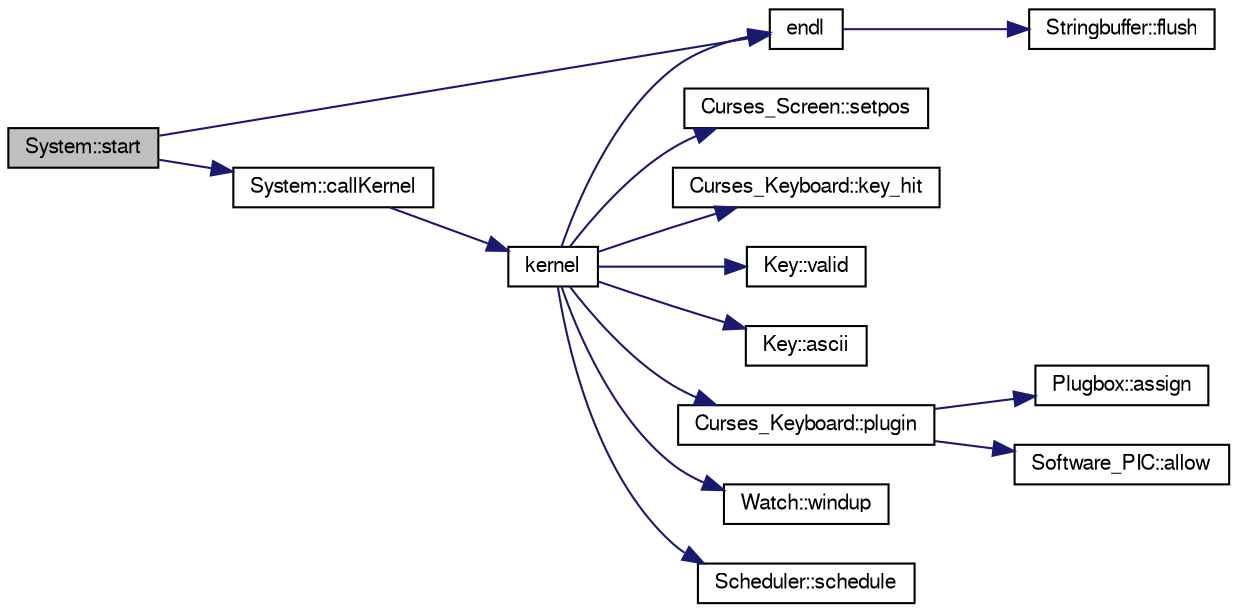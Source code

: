 digraph "System::start"
{
  bgcolor="transparent";
  edge [fontname="FreeSans",fontsize="10",labelfontname="FreeSans",labelfontsize="10"];
  node [fontname="FreeSans",fontsize="10",shape=record];
  rankdir="LR";
  Node1 [label="System::start",height=0.2,width=0.4,color="black", fillcolor="grey75", style="filled" fontcolor="black"];
  Node1 -> Node2 [color="midnightblue",fontsize="10",style="solid",fontname="FreeSans"];
  Node2 [label="endl",height=0.2,width=0.4,color="black",URL="$o__stream_8h.html#a28de23f7cab39bdb0f6a5dc3801b6c6d",tooltip="print buffer after adding a newline "];
  Node2 -> Node3 [color="midnightblue",fontsize="10",style="solid",fontname="FreeSans"];
  Node3 [label="Stringbuffer::flush",height=0.2,width=0.4,color="black",URL="$classStringbuffer.html#abfb79178e3d7520f99aec80f996abaac",tooltip="flush the content of the buffer to the screen "];
  Node1 -> Node4 [color="midnightblue",fontsize="10",style="solid",fontname="FreeSans"];
  Node4 [label="System::callKernel",height=0.2,width=0.4,color="black",URL="$classSystem.html#aaf51e695421f1ab3d4d11d461587be1c"];
  Node4 -> Node5 [color="midnightblue",fontsize="10",style="solid",fontname="FreeSans"];
  Node5 [label="kernel",height=0.2,width=0.4,color="black",URL="$boot_8cc.html#aadb4d5397feda84ee5ee39b33082faca",tooltip="kernel entry point "];
  Node5 -> Node6 [color="midnightblue",fontsize="10",style="solid",fontname="FreeSans"];
  Node6 [label="Curses_Screen::setpos",height=0.2,width=0.4,color="black",URL="$classCurses__Screen.html#ad48d8a732fe5b60d8ebe70f53bfad92b",tooltip="set the cursor position "];
  Node5 -> Node2 [color="midnightblue",fontsize="10",style="solid",fontname="FreeSans"];
  Node5 -> Node7 [color="midnightblue",fontsize="10",style="solid",fontname="FreeSans"];
  Node7 [label="Curses_Keyboard::key_hit",height=0.2,width=0.4,color="black",URL="$classCurses__Keyboard.html#a31e84201f2f54cb363f5b3d18438e7d5"];
  Node5 -> Node8 [color="midnightblue",fontsize="10",style="solid",fontname="FreeSans"];
  Node8 [label="Key::valid",height=0.2,width=0.4,color="black",URL="$classKey.html#a4292f24b142a697e610fb7780a0dc9d5",tooltip="Test for validity. "];
  Node5 -> Node9 [color="midnightblue",fontsize="10",style="solid",fontname="FreeSans"];
  Node9 [label="Key::ascii",height=0.2,width=0.4,color="black",URL="$classKey.html#abb65ed9de2b4a8c24f557416b484df34",tooltip="Set ascii value. "];
  Node5 -> Node10 [color="midnightblue",fontsize="10",style="solid",fontname="FreeSans"];
  Node10 [label="Curses_Keyboard::plugin",height=0.2,width=0.4,color="black",URL="$classCurses__Keyboard.html#ada76cfa420d3b63fd720c1421d84d2ef",tooltip="enable the interrupt mechanism of the keyboard "];
  Node10 -> Node11 [color="midnightblue",fontsize="10",style="solid",fontname="FreeSans"];
  Node11 [label="Plugbox::assign",height=0.2,width=0.4,color="black",URL="$classPlugbox.html#a7f48e4645e6709fe2030aaa79eb0d3f1",tooltip="assign a Gate object to a specific interrupt "];
  Node10 -> Node12 [color="midnightblue",fontsize="10",style="solid",fontname="FreeSans"];
  Node12 [label="Software_PIC::allow",height=0.2,width=0.4,color="black",URL="$classSoftware__PIC.html#af6e50ac35035238fe28b9c17e83815d9",tooltip="allow a specific hardware interrupt "];
  Node5 -> Node13 [color="midnightblue",fontsize="10",style="solid",fontname="FreeSans"];
  Node13 [label="Watch::windup",height=0.2,width=0.4,color="black",URL="$classWatch.html#a147c656850857b641537d7ca232f5aff",tooltip="Enable the clock interrupt and its handling. "];
  Node5 -> Node14 [color="midnightblue",fontsize="10",style="solid",fontname="FreeSans"];
  Node14 [label="Scheduler::schedule",height=0.2,width=0.4,color="black",URL="$classScheduler.html#a45442044c5cb2151b00f507a3c8d8195",tooltip="Start the scheduling by starting the first thread of the system. "];
}
